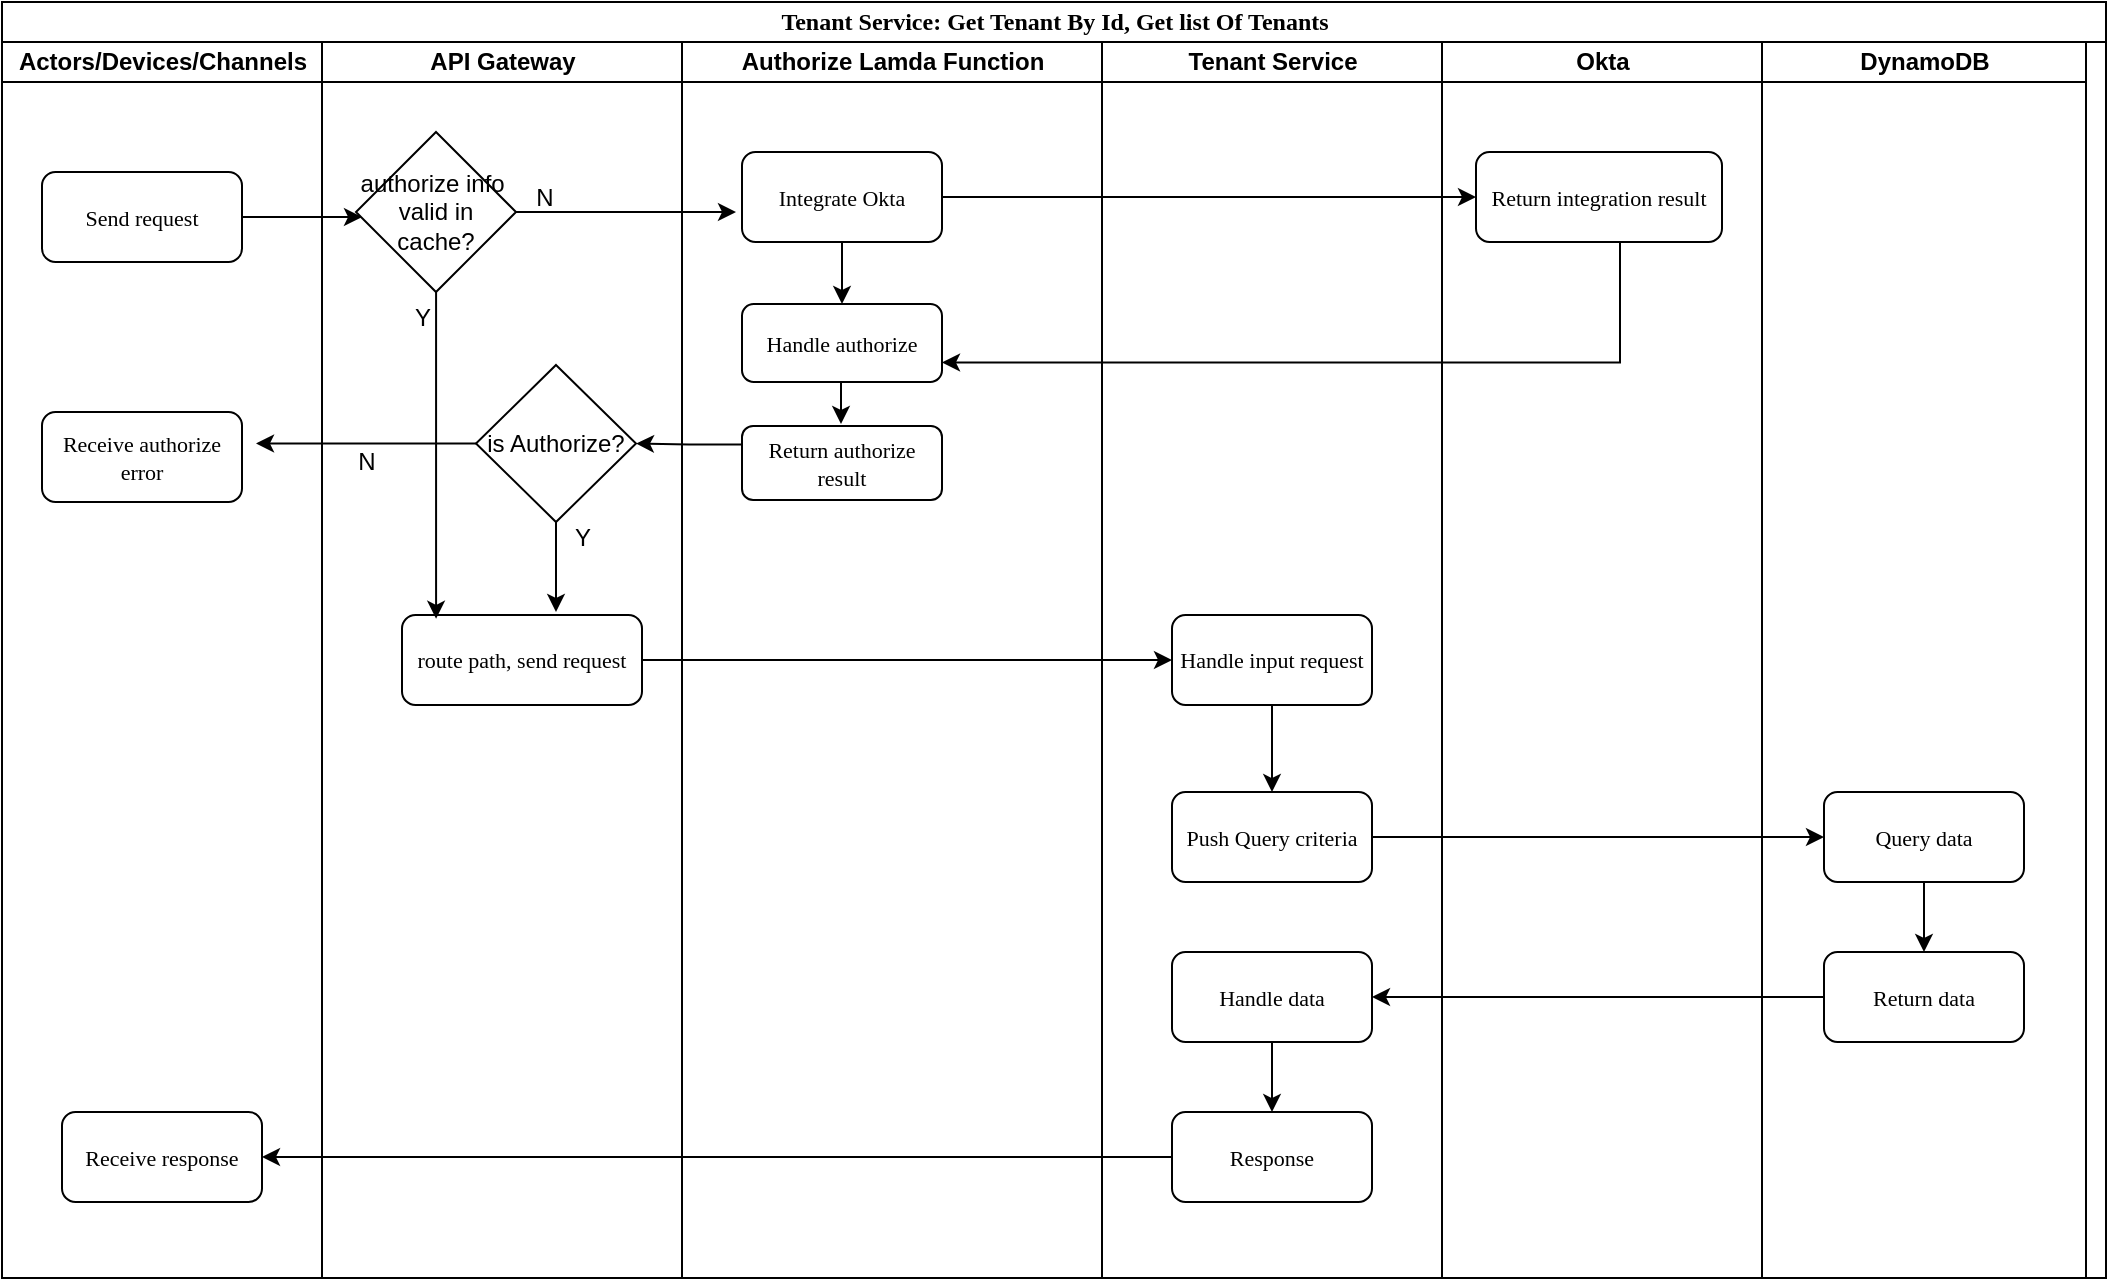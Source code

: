 <mxfile version="22.1.4" type="github">
  <diagram name="Page-1" id="ugykTdvBoVu5AX-nfPO2">
    <mxGraphModel dx="1050" dy="523" grid="1" gridSize="10" guides="1" tooltips="1" connect="1" arrows="1" fold="1" page="1" pageScale="1" pageWidth="850" pageHeight="1100" math="0" shadow="0">
      <root>
        <mxCell id="0" />
        <mxCell id="1" parent="0" />
        <mxCell id="6zdOxDiV1tOmim5_Z2FE-1" value="&lt;font style=&quot;font-size: 12px;&quot;&gt;Tenant Service: Get Tenant By Id, Get list Of Tenants&lt;/font&gt;" style="swimlane;html=1;childLayout=stackLayout;startSize=20;rounded=0;shadow=0;labelBackgroundColor=none;strokeWidth=1;fontFamily=Verdana;fontSize=8;align=center;" vertex="1" parent="1">
          <mxGeometry x="33" y="65" width="1052" height="638" as="geometry" />
        </mxCell>
        <mxCell id="6zdOxDiV1tOmim5_Z2FE-2" value="Actors/Devices/Channels" style="swimlane;html=1;startSize=20;" vertex="1" parent="6zdOxDiV1tOmim5_Z2FE-1">
          <mxGeometry y="20" width="160" height="618" as="geometry" />
        </mxCell>
        <mxCell id="6zdOxDiV1tOmim5_Z2FE-3" style="edgeStyle=orthogonalEdgeStyle;rounded=0;orthogonalLoop=1;jettySize=auto;html=1;" edge="1" parent="6zdOxDiV1tOmim5_Z2FE-2" source="6zdOxDiV1tOmim5_Z2FE-4">
          <mxGeometry relative="1" as="geometry">
            <mxPoint x="180" y="87.5" as="targetPoint" />
          </mxGeometry>
        </mxCell>
        <mxCell id="6zdOxDiV1tOmim5_Z2FE-4" value="&lt;font style=&quot;font-size: 11px;&quot;&gt;Send request&lt;/font&gt;" style="rounded=1;whiteSpace=wrap;html=1;shadow=0;labelBackgroundColor=none;strokeWidth=1;fontFamily=Verdana;fontSize=8;align=center;" vertex="1" parent="6zdOxDiV1tOmim5_Z2FE-2">
          <mxGeometry x="20" y="65" width="100" height="45" as="geometry" />
        </mxCell>
        <mxCell id="6zdOxDiV1tOmim5_Z2FE-62" value="&lt;span style=&quot;font-size: 11px;&quot;&gt;Receive authorize error&lt;/span&gt;" style="rounded=1;whiteSpace=wrap;html=1;shadow=0;labelBackgroundColor=none;strokeWidth=1;fontFamily=Verdana;fontSize=8;align=center;" vertex="1" parent="6zdOxDiV1tOmim5_Z2FE-2">
          <mxGeometry x="20" y="185" width="100" height="45" as="geometry" />
        </mxCell>
        <mxCell id="6zdOxDiV1tOmim5_Z2FE-71" value="&lt;font style=&quot;font-size: 11px;&quot;&gt;Receive response&lt;/font&gt;" style="rounded=1;whiteSpace=wrap;html=1;shadow=0;labelBackgroundColor=none;strokeWidth=1;fontFamily=Verdana;fontSize=8;align=center;" vertex="1" parent="6zdOxDiV1tOmim5_Z2FE-2">
          <mxGeometry x="30" y="535" width="100" height="45" as="geometry" />
        </mxCell>
        <mxCell id="6zdOxDiV1tOmim5_Z2FE-6" value="API Gateway" style="swimlane;html=1;startSize=20;" vertex="1" parent="6zdOxDiV1tOmim5_Z2FE-1">
          <mxGeometry x="160" y="20" width="180" height="618" as="geometry" />
        </mxCell>
        <mxCell id="6zdOxDiV1tOmim5_Z2FE-55" style="edgeStyle=orthogonalEdgeStyle;rounded=0;orthogonalLoop=1;jettySize=auto;html=1;" edge="1" parent="6zdOxDiV1tOmim5_Z2FE-6" source="6zdOxDiV1tOmim5_Z2FE-9">
          <mxGeometry relative="1" as="geometry">
            <mxPoint x="207" y="85" as="targetPoint" />
          </mxGeometry>
        </mxCell>
        <mxCell id="6zdOxDiV1tOmim5_Z2FE-9" value="authorize info&amp;nbsp; valid in cache?" style="rhombus;whiteSpace=wrap;html=1;" vertex="1" parent="6zdOxDiV1tOmim5_Z2FE-6">
          <mxGeometry x="17" y="45" width="80" height="80" as="geometry" />
        </mxCell>
        <mxCell id="6zdOxDiV1tOmim5_Z2FE-10" value="&lt;font style=&quot;font-size: 11px;&quot;&gt;route path, send request&lt;/font&gt;" style="rounded=1;whiteSpace=wrap;html=1;shadow=0;labelBackgroundColor=none;strokeWidth=1;fontFamily=Verdana;fontSize=8;align=center;" vertex="1" parent="6zdOxDiV1tOmim5_Z2FE-6">
          <mxGeometry x="40" y="286.5" width="120" height="45" as="geometry" />
        </mxCell>
        <mxCell id="6zdOxDiV1tOmim5_Z2FE-63" style="edgeStyle=orthogonalEdgeStyle;rounded=0;orthogonalLoop=1;jettySize=auto;html=1;" edge="1" parent="6zdOxDiV1tOmim5_Z2FE-6" source="6zdOxDiV1tOmim5_Z2FE-11">
          <mxGeometry relative="1" as="geometry">
            <mxPoint x="-33" y="200.75" as="targetPoint" />
          </mxGeometry>
        </mxCell>
        <mxCell id="6zdOxDiV1tOmim5_Z2FE-11" value="is Authorize?" style="rhombus;whiteSpace=wrap;html=1;" vertex="1" parent="6zdOxDiV1tOmim5_Z2FE-6">
          <mxGeometry x="77" y="161.5" width="80" height="78.5" as="geometry" />
        </mxCell>
        <mxCell id="6zdOxDiV1tOmim5_Z2FE-50" value="N" style="text;html=1;align=center;verticalAlign=middle;resizable=0;points=[];autosize=1;strokeColor=none;fillColor=none;" vertex="1" parent="6zdOxDiV1tOmim5_Z2FE-6">
          <mxGeometry x="97" y="65" width="27" height="26" as="geometry" />
        </mxCell>
        <mxCell id="6zdOxDiV1tOmim5_Z2FE-49" value="Y" style="text;html=1;align=center;verticalAlign=middle;resizable=0;points=[];autosize=1;strokeColor=none;fillColor=none;" vertex="1" parent="6zdOxDiV1tOmim5_Z2FE-6">
          <mxGeometry x="117" y="235" width="26" height="26" as="geometry" />
        </mxCell>
        <mxCell id="6zdOxDiV1tOmim5_Z2FE-61" style="edgeStyle=orthogonalEdgeStyle;rounded=0;orthogonalLoop=1;jettySize=auto;html=1;" edge="1" parent="6zdOxDiV1tOmim5_Z2FE-6" source="6zdOxDiV1tOmim5_Z2FE-11">
          <mxGeometry relative="1" as="geometry">
            <mxPoint x="117" y="285" as="targetPoint" />
          </mxGeometry>
        </mxCell>
        <mxCell id="6zdOxDiV1tOmim5_Z2FE-51" value="Y" style="text;html=1;align=center;verticalAlign=middle;resizable=0;points=[];autosize=1;strokeColor=none;fillColor=none;" vertex="1" parent="6zdOxDiV1tOmim5_Z2FE-6">
          <mxGeometry x="37" y="125" width="26" height="26" as="geometry" />
        </mxCell>
        <mxCell id="6zdOxDiV1tOmim5_Z2FE-74" style="edgeStyle=orthogonalEdgeStyle;rounded=0;orthogonalLoop=1;jettySize=auto;html=1;entryX=0.142;entryY=0.042;entryDx=0;entryDy=0;entryPerimeter=0;" edge="1" parent="6zdOxDiV1tOmim5_Z2FE-6" source="6zdOxDiV1tOmim5_Z2FE-9" target="6zdOxDiV1tOmim5_Z2FE-10">
          <mxGeometry relative="1" as="geometry" />
        </mxCell>
        <mxCell id="6zdOxDiV1tOmim5_Z2FE-75" value="N" style="text;html=1;align=center;verticalAlign=middle;resizable=0;points=[];autosize=1;strokeColor=none;fillColor=none;" vertex="1" parent="6zdOxDiV1tOmim5_Z2FE-6">
          <mxGeometry x="7" y="195" width="30" height="30" as="geometry" />
        </mxCell>
        <mxCell id="6zdOxDiV1tOmim5_Z2FE-15" value="Authorize Lamda Function" style="swimlane;html=1;startSize=20;" vertex="1" parent="6zdOxDiV1tOmim5_Z2FE-1">
          <mxGeometry x="340" y="20" width="210" height="618" as="geometry" />
        </mxCell>
        <mxCell id="6zdOxDiV1tOmim5_Z2FE-16" style="edgeStyle=orthogonalEdgeStyle;rounded=0;orthogonalLoop=1;jettySize=auto;html=1;entryX=0.5;entryY=0;entryDx=0;entryDy=0;" edge="1" parent="6zdOxDiV1tOmim5_Z2FE-15" source="6zdOxDiV1tOmim5_Z2FE-17" target="6zdOxDiV1tOmim5_Z2FE-18">
          <mxGeometry relative="1" as="geometry" />
        </mxCell>
        <mxCell id="6zdOxDiV1tOmim5_Z2FE-17" value="&lt;span style=&quot;font-size: 11px;&quot;&gt;Integrate Okta&lt;/span&gt;" style="rounded=1;whiteSpace=wrap;html=1;shadow=0;labelBackgroundColor=none;strokeWidth=1;fontFamily=Verdana;fontSize=8;align=center;" vertex="1" parent="6zdOxDiV1tOmim5_Z2FE-15">
          <mxGeometry x="30" y="55" width="100" height="45" as="geometry" />
        </mxCell>
        <mxCell id="6zdOxDiV1tOmim5_Z2FE-18" value="&lt;span style=&quot;font-size: 11px;&quot;&gt;Handle authorize&lt;/span&gt;" style="rounded=1;whiteSpace=wrap;html=1;shadow=0;labelBackgroundColor=none;strokeWidth=1;fontFamily=Verdana;fontSize=8;align=center;" vertex="1" parent="6zdOxDiV1tOmim5_Z2FE-15">
          <mxGeometry x="30" y="131" width="100" height="39" as="geometry" />
        </mxCell>
        <mxCell id="6zdOxDiV1tOmim5_Z2FE-19" value="&lt;span style=&quot;font-size: 11px;&quot;&gt;Return authorize result&lt;/span&gt;" style="rounded=1;whiteSpace=wrap;html=1;shadow=0;labelBackgroundColor=none;strokeWidth=1;fontFamily=Verdana;fontSize=8;align=center;" vertex="1" parent="6zdOxDiV1tOmim5_Z2FE-15">
          <mxGeometry x="30" y="192" width="100" height="37" as="geometry" />
        </mxCell>
        <mxCell id="6zdOxDiV1tOmim5_Z2FE-20" style="edgeStyle=orthogonalEdgeStyle;rounded=0;orthogonalLoop=1;jettySize=auto;html=1;entryX=0.5;entryY=0;entryDx=0;entryDy=0;" edge="1" parent="6zdOxDiV1tOmim5_Z2FE-15">
          <mxGeometry relative="1" as="geometry">
            <mxPoint x="79.5" y="170" as="sourcePoint" />
            <mxPoint x="79.5" y="191" as="targetPoint" />
          </mxGeometry>
        </mxCell>
        <mxCell id="6zdOxDiV1tOmim5_Z2FE-21" value="Tenant Service" style="swimlane;html=1;startSize=20;" vertex="1" parent="6zdOxDiV1tOmim5_Z2FE-1">
          <mxGeometry x="550" y="20" width="170" height="618" as="geometry" />
        </mxCell>
        <mxCell id="6zdOxDiV1tOmim5_Z2FE-64" style="edgeStyle=orthogonalEdgeStyle;rounded=0;orthogonalLoop=1;jettySize=auto;html=1;" edge="1" parent="6zdOxDiV1tOmim5_Z2FE-21" source="6zdOxDiV1tOmim5_Z2FE-22" target="6zdOxDiV1tOmim5_Z2FE-24">
          <mxGeometry relative="1" as="geometry" />
        </mxCell>
        <mxCell id="6zdOxDiV1tOmim5_Z2FE-22" value="&lt;font style=&quot;font-size: 11px;&quot;&gt;Handle input request&lt;/font&gt;" style="rounded=1;whiteSpace=wrap;html=1;shadow=0;labelBackgroundColor=none;strokeWidth=1;fontFamily=Verdana;fontSize=8;align=center;" vertex="1" parent="6zdOxDiV1tOmim5_Z2FE-21">
          <mxGeometry x="35" y="286.5" width="100" height="45" as="geometry" />
        </mxCell>
        <mxCell id="6zdOxDiV1tOmim5_Z2FE-24" value="&lt;font style=&quot;font-size: 11px;&quot;&gt;Push Query criteria&lt;/font&gt;" style="rounded=1;whiteSpace=wrap;html=1;shadow=0;labelBackgroundColor=none;strokeWidth=1;fontFamily=Verdana;fontSize=8;align=center;" vertex="1" parent="6zdOxDiV1tOmim5_Z2FE-21">
          <mxGeometry x="35" y="375" width="100" height="45" as="geometry" />
        </mxCell>
        <mxCell id="6zdOxDiV1tOmim5_Z2FE-70" style="edgeStyle=orthogonalEdgeStyle;rounded=0;orthogonalLoop=1;jettySize=auto;html=1;entryX=0.5;entryY=0;entryDx=0;entryDy=0;" edge="1" parent="6zdOxDiV1tOmim5_Z2FE-21" source="6zdOxDiV1tOmim5_Z2FE-67" target="6zdOxDiV1tOmim5_Z2FE-68">
          <mxGeometry relative="1" as="geometry" />
        </mxCell>
        <mxCell id="6zdOxDiV1tOmim5_Z2FE-67" value="&lt;font style=&quot;font-size: 11px;&quot;&gt;Handle data&lt;/font&gt;" style="rounded=1;whiteSpace=wrap;html=1;shadow=0;labelBackgroundColor=none;strokeWidth=1;fontFamily=Verdana;fontSize=8;align=center;" vertex="1" parent="6zdOxDiV1tOmim5_Z2FE-21">
          <mxGeometry x="35" y="455" width="100" height="45" as="geometry" />
        </mxCell>
        <mxCell id="6zdOxDiV1tOmim5_Z2FE-68" value="&lt;font style=&quot;font-size: 11px;&quot;&gt;Response&lt;/font&gt;" style="rounded=1;whiteSpace=wrap;html=1;shadow=0;labelBackgroundColor=none;strokeWidth=1;fontFamily=Verdana;fontSize=8;align=center;" vertex="1" parent="6zdOxDiV1tOmim5_Z2FE-21">
          <mxGeometry x="35" y="535" width="100" height="45" as="geometry" />
        </mxCell>
        <mxCell id="6zdOxDiV1tOmim5_Z2FE-30" value="Okta" style="swimlane;html=1;startSize=20;" vertex="1" parent="6zdOxDiV1tOmim5_Z2FE-1">
          <mxGeometry x="720" y="20" width="160" height="618" as="geometry" />
        </mxCell>
        <mxCell id="6zdOxDiV1tOmim5_Z2FE-58" value="&lt;span style=&quot;font-size: 11px;&quot;&gt;Return integration result&lt;/span&gt;" style="rounded=1;whiteSpace=wrap;html=1;shadow=0;labelBackgroundColor=none;strokeWidth=1;fontFamily=Verdana;fontSize=8;align=center;" vertex="1" parent="6zdOxDiV1tOmim5_Z2FE-30">
          <mxGeometry x="17" y="55" width="123" height="45" as="geometry" />
        </mxCell>
        <mxCell id="6zdOxDiV1tOmim5_Z2FE-36" style="edgeStyle=orthogonalEdgeStyle;rounded=0;orthogonalLoop=1;jettySize=auto;html=1;entryX=1;entryY=0.5;entryDx=0;entryDy=0;exitX=0;exitY=0.25;exitDx=0;exitDy=0;" edge="1" parent="6zdOxDiV1tOmim5_Z2FE-1" source="6zdOxDiV1tOmim5_Z2FE-19" target="6zdOxDiV1tOmim5_Z2FE-11">
          <mxGeometry relative="1" as="geometry" />
        </mxCell>
        <mxCell id="6zdOxDiV1tOmim5_Z2FE-38" style="edgeStyle=orthogonalEdgeStyle;rounded=0;orthogonalLoop=1;jettySize=auto;html=1;entryX=0;entryY=0.5;entryDx=0;entryDy=0;" edge="1" parent="6zdOxDiV1tOmim5_Z2FE-1" source="6zdOxDiV1tOmim5_Z2FE-10" target="6zdOxDiV1tOmim5_Z2FE-22">
          <mxGeometry relative="1" as="geometry">
            <mxPoint x="560" y="302.5" as="targetPoint" />
          </mxGeometry>
        </mxCell>
        <mxCell id="6zdOxDiV1tOmim5_Z2FE-40" value="DynamoDB" style="swimlane;html=1;startSize=20;" vertex="1" parent="6zdOxDiV1tOmim5_Z2FE-1">
          <mxGeometry x="880" y="20" width="162" height="618" as="geometry" />
        </mxCell>
        <mxCell id="6zdOxDiV1tOmim5_Z2FE-66" style="edgeStyle=orthogonalEdgeStyle;rounded=0;orthogonalLoop=1;jettySize=auto;html=1;" edge="1" parent="6zdOxDiV1tOmim5_Z2FE-40" source="6zdOxDiV1tOmim5_Z2FE-44" target="6zdOxDiV1tOmim5_Z2FE-54">
          <mxGeometry relative="1" as="geometry" />
        </mxCell>
        <mxCell id="6zdOxDiV1tOmim5_Z2FE-44" value="&lt;font style=&quot;font-size: 11px;&quot;&gt;Query data&lt;/font&gt;" style="rounded=1;whiteSpace=wrap;html=1;shadow=0;labelBackgroundColor=none;strokeWidth=1;fontFamily=Verdana;fontSize=8;align=center;" vertex="1" parent="6zdOxDiV1tOmim5_Z2FE-40">
          <mxGeometry x="31" y="375" width="100" height="45" as="geometry" />
        </mxCell>
        <mxCell id="6zdOxDiV1tOmim5_Z2FE-54" value="&lt;font style=&quot;font-size: 11px;&quot;&gt;Return data&lt;/font&gt;" style="rounded=1;whiteSpace=wrap;html=1;shadow=0;labelBackgroundColor=none;strokeWidth=1;fontFamily=Verdana;fontSize=8;align=center;" vertex="1" parent="6zdOxDiV1tOmim5_Z2FE-40">
          <mxGeometry x="31" y="455" width="100" height="45" as="geometry" />
        </mxCell>
        <mxCell id="6zdOxDiV1tOmim5_Z2FE-59" style="edgeStyle=orthogonalEdgeStyle;rounded=0;orthogonalLoop=1;jettySize=auto;html=1;" edge="1" parent="6zdOxDiV1tOmim5_Z2FE-1" source="6zdOxDiV1tOmim5_Z2FE-17" target="6zdOxDiV1tOmim5_Z2FE-58">
          <mxGeometry relative="1" as="geometry" />
        </mxCell>
        <mxCell id="6zdOxDiV1tOmim5_Z2FE-60" style="edgeStyle=orthogonalEdgeStyle;rounded=0;orthogonalLoop=1;jettySize=auto;html=1;entryX=1;entryY=0.75;entryDx=0;entryDy=0;" edge="1" parent="6zdOxDiV1tOmim5_Z2FE-1" source="6zdOxDiV1tOmim5_Z2FE-58" target="6zdOxDiV1tOmim5_Z2FE-18">
          <mxGeometry relative="1" as="geometry">
            <Array as="points">
              <mxPoint x="809" y="180" />
            </Array>
          </mxGeometry>
        </mxCell>
        <mxCell id="6zdOxDiV1tOmim5_Z2FE-65" style="edgeStyle=orthogonalEdgeStyle;rounded=0;orthogonalLoop=1;jettySize=auto;html=1;" edge="1" parent="6zdOxDiV1tOmim5_Z2FE-1" source="6zdOxDiV1tOmim5_Z2FE-24" target="6zdOxDiV1tOmim5_Z2FE-44">
          <mxGeometry relative="1" as="geometry" />
        </mxCell>
        <mxCell id="6zdOxDiV1tOmim5_Z2FE-69" style="edgeStyle=orthogonalEdgeStyle;rounded=0;orthogonalLoop=1;jettySize=auto;html=1;entryX=1;entryY=0.5;entryDx=0;entryDy=0;" edge="1" parent="6zdOxDiV1tOmim5_Z2FE-1" source="6zdOxDiV1tOmim5_Z2FE-54" target="6zdOxDiV1tOmim5_Z2FE-67">
          <mxGeometry relative="1" as="geometry" />
        </mxCell>
        <mxCell id="6zdOxDiV1tOmim5_Z2FE-73" style="edgeStyle=orthogonalEdgeStyle;rounded=0;orthogonalLoop=1;jettySize=auto;html=1;entryX=1;entryY=0.5;entryDx=0;entryDy=0;" edge="1" parent="6zdOxDiV1tOmim5_Z2FE-1" source="6zdOxDiV1tOmim5_Z2FE-68" target="6zdOxDiV1tOmim5_Z2FE-71">
          <mxGeometry relative="1" as="geometry" />
        </mxCell>
      </root>
    </mxGraphModel>
  </diagram>
</mxfile>
